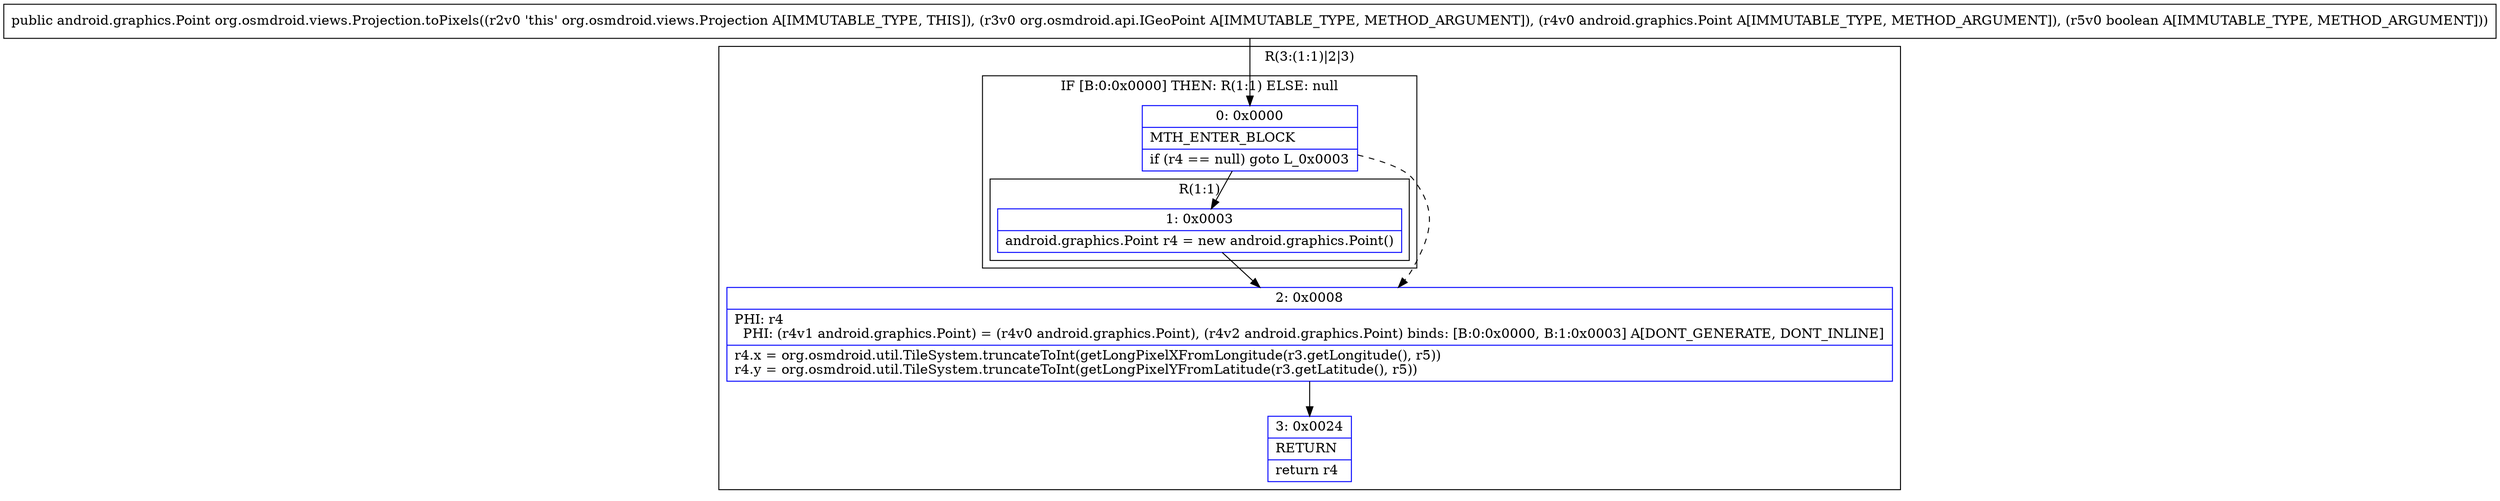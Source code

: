 digraph "CFG fororg.osmdroid.views.Projection.toPixels(Lorg\/osmdroid\/api\/IGeoPoint;Landroid\/graphics\/Point;Z)Landroid\/graphics\/Point;" {
subgraph cluster_Region_503967004 {
label = "R(3:(1:1)|2|3)";
node [shape=record,color=blue];
subgraph cluster_IfRegion_1805899900 {
label = "IF [B:0:0x0000] THEN: R(1:1) ELSE: null";
node [shape=record,color=blue];
Node_0 [shape=record,label="{0\:\ 0x0000|MTH_ENTER_BLOCK\l|if (r4 == null) goto L_0x0003\l}"];
subgraph cluster_Region_981534538 {
label = "R(1:1)";
node [shape=record,color=blue];
Node_1 [shape=record,label="{1\:\ 0x0003|android.graphics.Point r4 = new android.graphics.Point()\l}"];
}
}
Node_2 [shape=record,label="{2\:\ 0x0008|PHI: r4 \l  PHI: (r4v1 android.graphics.Point) = (r4v0 android.graphics.Point), (r4v2 android.graphics.Point) binds: [B:0:0x0000, B:1:0x0003] A[DONT_GENERATE, DONT_INLINE]\l|r4.x = org.osmdroid.util.TileSystem.truncateToInt(getLongPixelXFromLongitude(r3.getLongitude(), r5))\lr4.y = org.osmdroid.util.TileSystem.truncateToInt(getLongPixelYFromLatitude(r3.getLatitude(), r5))\l}"];
Node_3 [shape=record,label="{3\:\ 0x0024|RETURN\l|return r4\l}"];
}
MethodNode[shape=record,label="{public android.graphics.Point org.osmdroid.views.Projection.toPixels((r2v0 'this' org.osmdroid.views.Projection A[IMMUTABLE_TYPE, THIS]), (r3v0 org.osmdroid.api.IGeoPoint A[IMMUTABLE_TYPE, METHOD_ARGUMENT]), (r4v0 android.graphics.Point A[IMMUTABLE_TYPE, METHOD_ARGUMENT]), (r5v0 boolean A[IMMUTABLE_TYPE, METHOD_ARGUMENT])) }"];
MethodNode -> Node_0;
Node_0 -> Node_1;
Node_0 -> Node_2[style=dashed];
Node_1 -> Node_2;
Node_2 -> Node_3;
}

